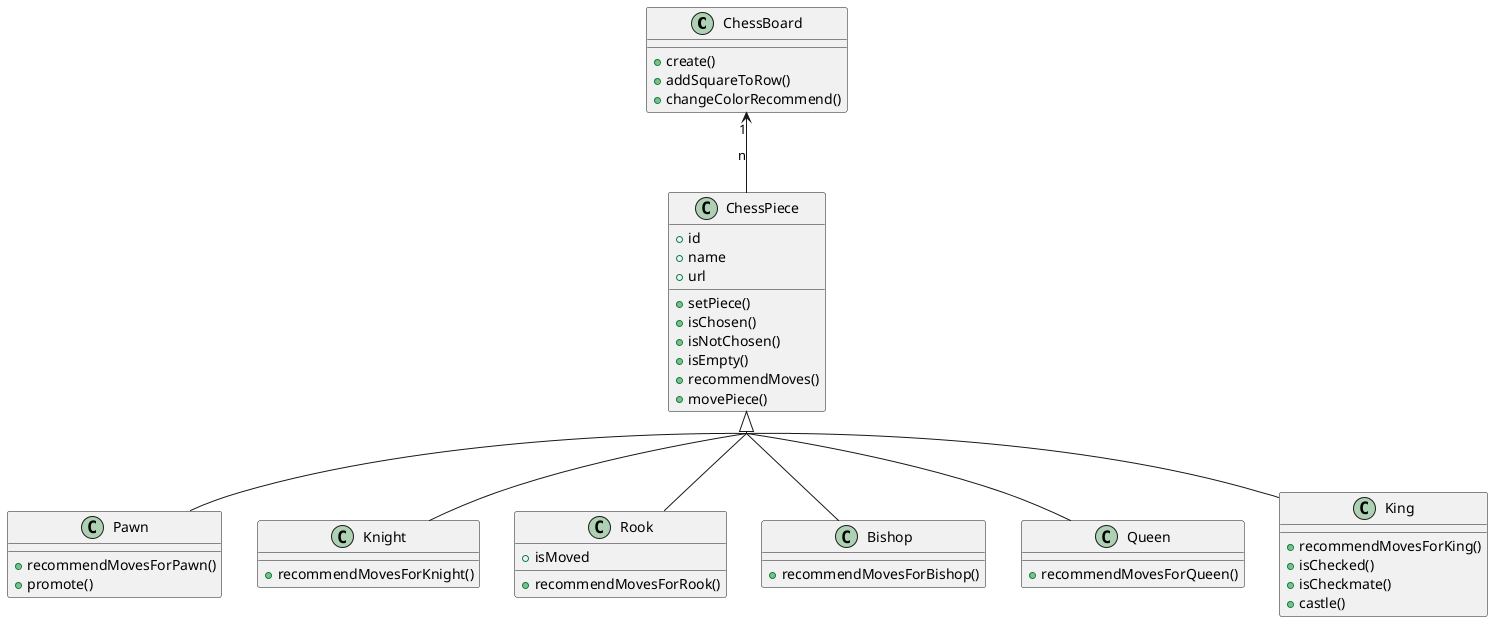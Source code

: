 @startuml ChessBoard
skinparam groupInheritance 2
class ChessBoard {
    + create()
    + addSquareToRow()
    + changeColorRecommend()
}
class ChessPiece {
    + id
    + name 
    + url 
    + setPiece() 
    + isChosen() 
    + isNotChosen()
    + isEmpty()
    + recommendMoves() 
    + movePiece()
}
class Pawn {
    + recommendMovesForPawn()
    + promote()
}
class Knight {
    + recommendMovesForKnight()
}
class Rook {
    + isMoved
    + recommendMovesForRook()
}
class Bishop {
    + recommendMovesForBishop()
}
class Queen {
    + recommendMovesForQueen()
}
class King {
    + recommendMovesForKing()
    + isChecked()
    + isCheckmate()
    + castle()
}

ChessBoard "1" <-- "n" ChessPiece
ChessPiece <|-- Pawn 
ChessPiece <|-- Rook 
ChessPiece <|-- Knight 
ChessPiece <|-- Bishop 
ChessPiece <|-- Queen  
ChessPiece <|-- King 
@enduml